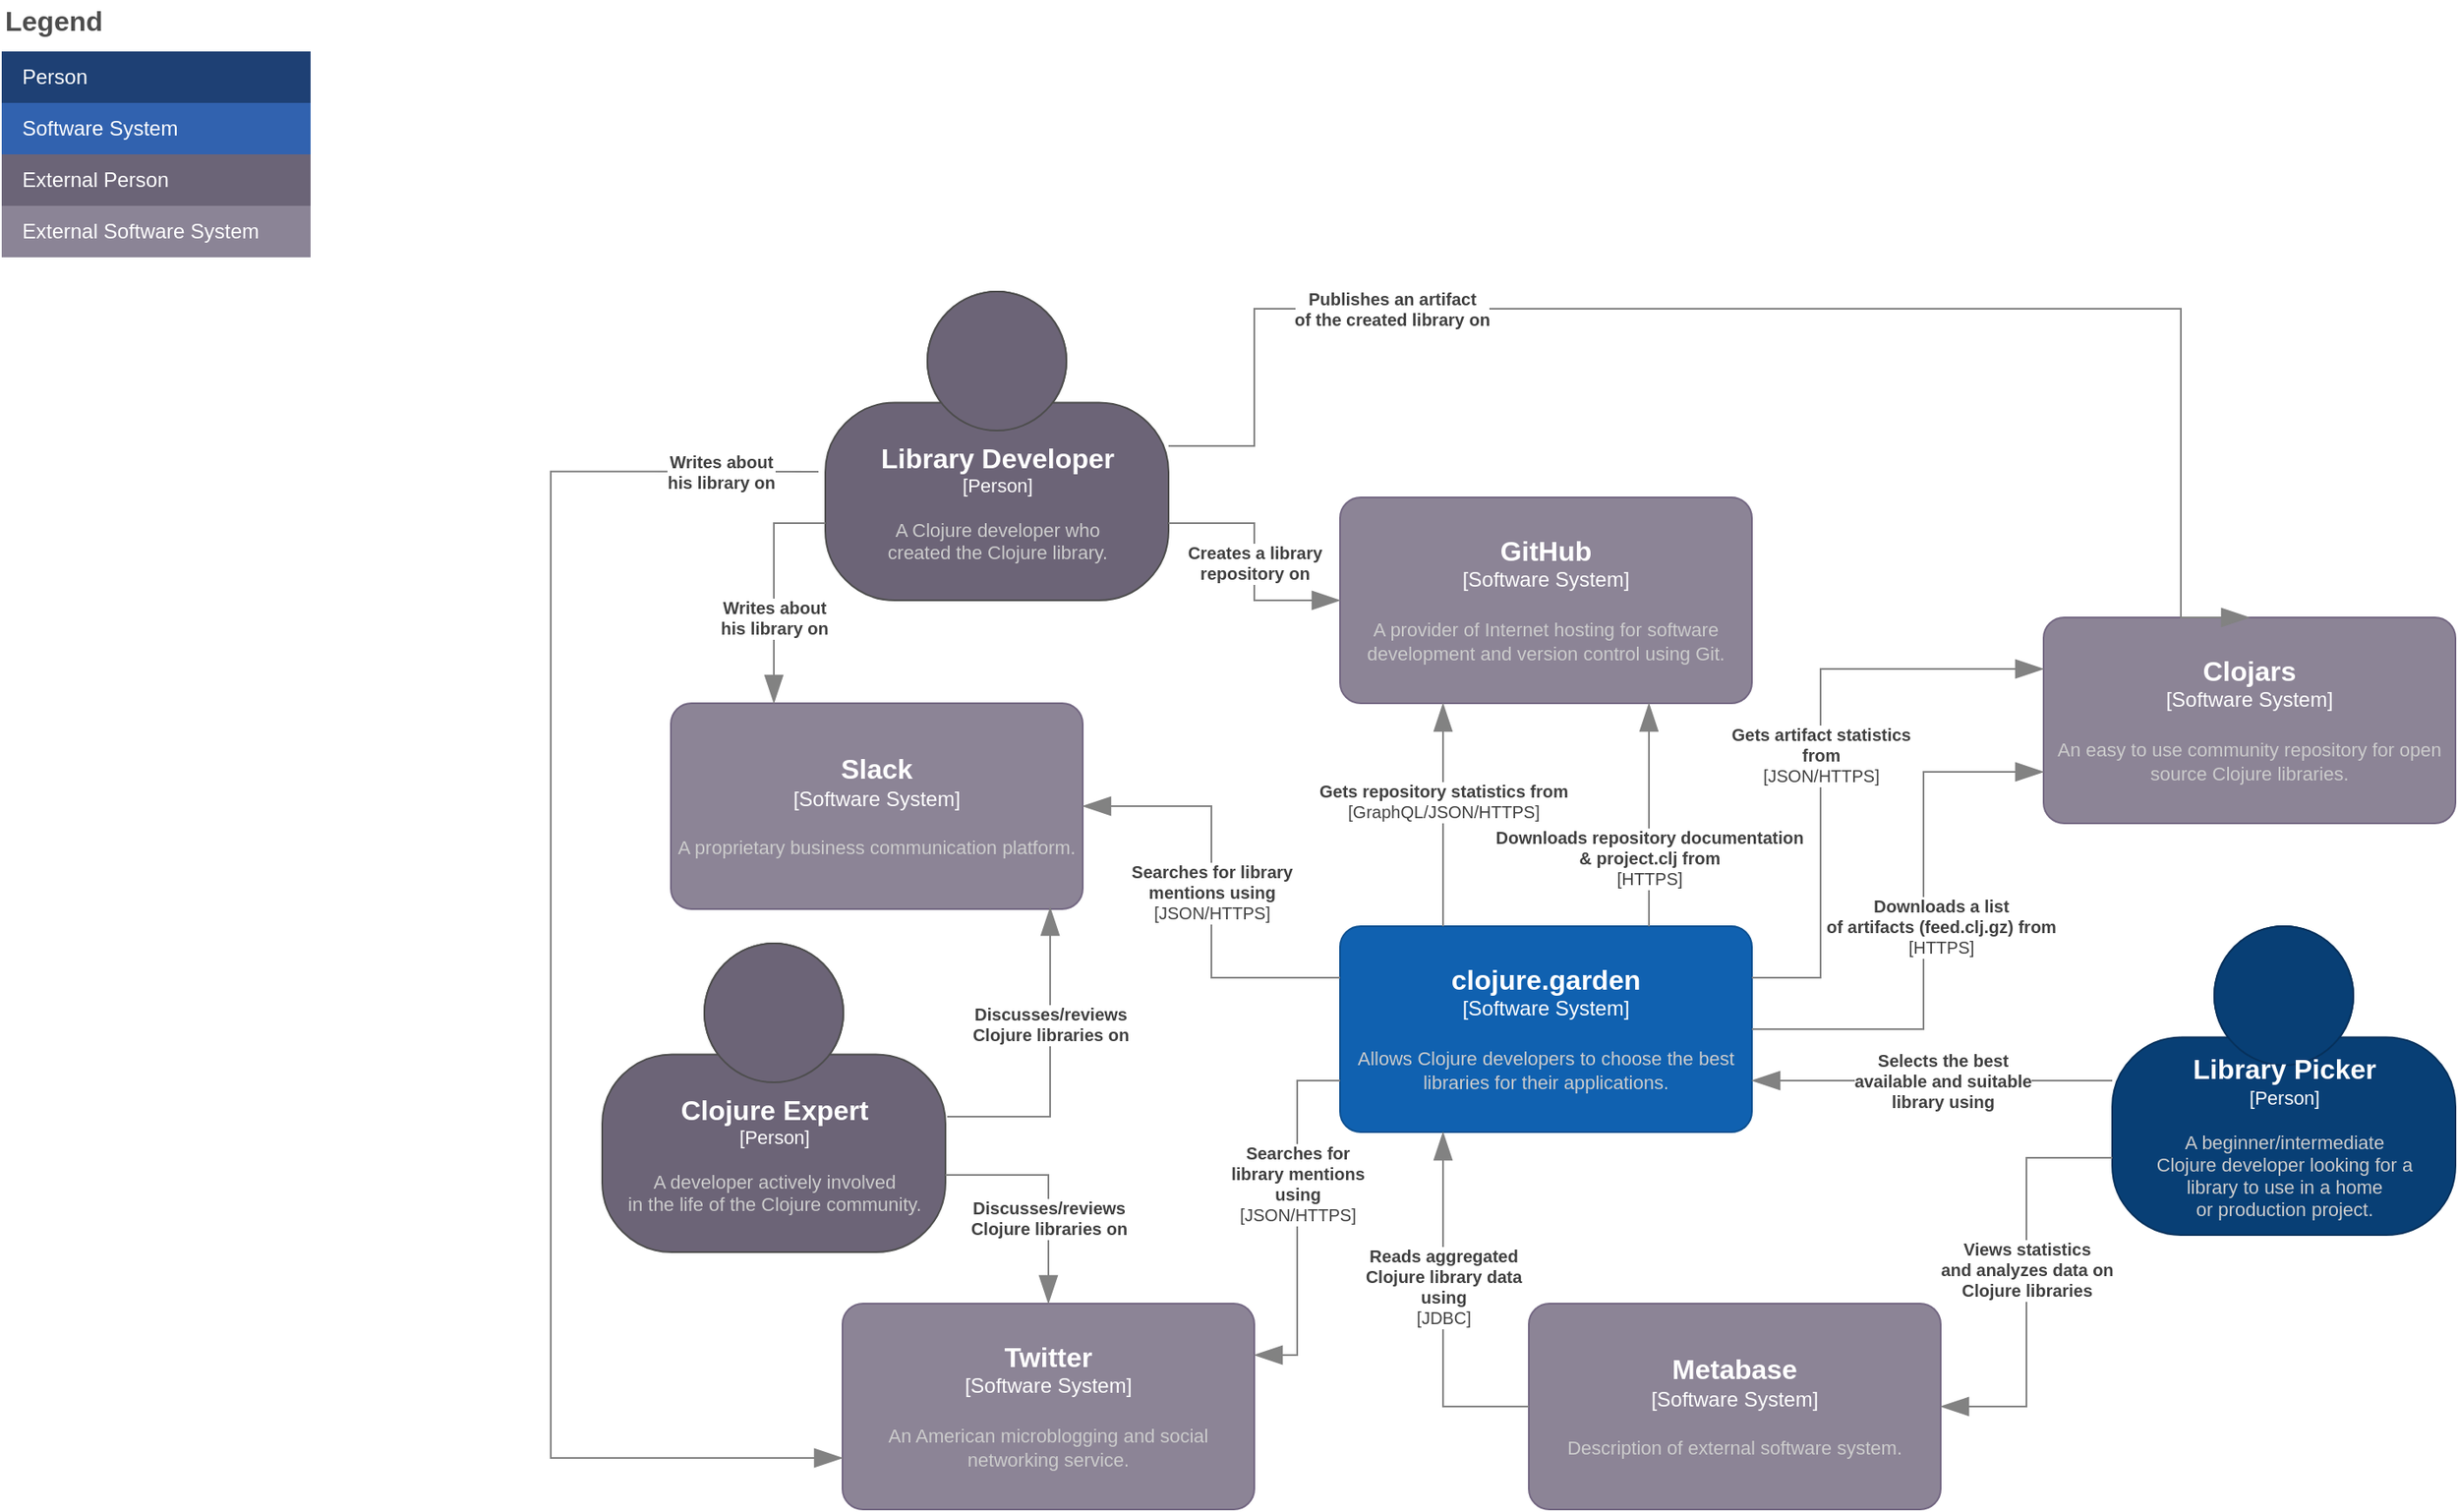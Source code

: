 <mxfile version="16.0.0" type="device"><diagram id="neno5UgIPqa5vkACHpCA" name="Page-1"><mxGraphModel dx="1886" dy="888" grid="1" gridSize="10" guides="1" tooltips="1" connect="1" arrows="1" fold="1" page="1" pageScale="1" pageWidth="850" pageHeight="1100" math="0" shadow="0"><root><mxCell id="0"/><mxCell id="1" parent="0"/><object placeholders="1" c4Name="clojure.garden" c4Type="Software System" c4Description="Allows Clojure developers to choose the best libraries for their applications." label="&lt;font style=&quot;font-size: 16px&quot;&gt;&lt;b&gt;%c4Name%&lt;/b&gt;&lt;/font&gt;&lt;div&gt;[%c4Type%]&lt;/div&gt;&lt;br&gt;&lt;div&gt;&lt;font style=&quot;font-size: 11px&quot;&gt;&lt;font color=&quot;#cccccc&quot;&gt;%c4Description%&lt;/font&gt;&lt;/div&gt;" id="3BbIQOrN9TKPqzePxPrw-5"><mxCell style="rounded=1;whiteSpace=wrap;html=1;labelBackgroundColor=none;fillColor=#1061B0;fontColor=#ffffff;align=center;arcSize=10;strokeColor=#0D5091;metaEdit=1;resizable=0;points=[[0.25,0,0],[0.5,0,0],[0.75,0,0],[1,0.25,0],[1,0.5,0],[1,0.75,0],[0.75,1,0],[0.5,1,0],[0.25,1,0],[0,0.75,0],[0,0.5,0],[0,0.25,0]];" parent="1" vertex="1"><mxGeometry x="780" y="540" width="240" height="120" as="geometry"/></mxCell></object><object placeholders="1" c4Name="Clojars" c4Type="Software System" c4Description="An easy to use community repository for open source Clojure libraries." label="&lt;font style=&quot;font-size: 16px&quot;&gt;&lt;b&gt;%c4Name%&lt;/b&gt;&lt;/font&gt;&lt;div&gt;[%c4Type%]&lt;/div&gt;&lt;br&gt;&lt;div&gt;&lt;font style=&quot;font-size: 11px&quot;&gt;&lt;font color=&quot;#cccccc&quot;&gt;%c4Description%&lt;/font&gt;&lt;/div&gt;" id="3BbIQOrN9TKPqzePxPrw-6"><mxCell style="rounded=1;whiteSpace=wrap;html=1;labelBackgroundColor=none;fillColor=#8C8496;fontColor=#ffffff;align=center;arcSize=10;strokeColor=#736782;metaEdit=1;resizable=0;points=[[0.25,0,0],[0.5,0,0],[0.75,0,0],[1,0.25,0],[1,0.5,0],[1,0.75,0],[0.75,1,0],[0.5,1,0],[0.25,1,0],[0,0.75,0],[0,0.5,0],[0,0.25,0]];" parent="1" vertex="1"><mxGeometry x="1190" y="360" width="240" height="120" as="geometry"/></mxCell></object><object placeholders="1" c4Name="GitHub" c4Type="Software System" c4Description="A provider of Internet hosting for software development and version control using Git." label="&lt;font style=&quot;font-size: 16px&quot;&gt;&lt;b&gt;%c4Name%&lt;/b&gt;&lt;/font&gt;&lt;div&gt;[%c4Type%]&lt;/div&gt;&lt;br&gt;&lt;div&gt;&lt;font style=&quot;font-size: 11px&quot;&gt;&lt;font color=&quot;#cccccc&quot;&gt;%c4Description%&lt;/font&gt;&lt;/div&gt;" id="3BbIQOrN9TKPqzePxPrw-7"><mxCell style="rounded=1;whiteSpace=wrap;html=1;labelBackgroundColor=none;fillColor=#8C8496;fontColor=#ffffff;align=center;arcSize=10;strokeColor=#736782;metaEdit=1;resizable=0;points=[[0.25,0,0],[0.5,0,0],[0.75,0,0],[1,0.25,0],[1,0.5,0],[1,0.75,0],[0.75,1,0],[0.5,1,0],[0.25,1,0],[0,0.75,0],[0,0.5,0],[0,0.25,0]];" parent="1" vertex="1"><mxGeometry x="780" y="290" width="240" height="120" as="geometry"/></mxCell></object><object placeholders="1" c4Name="Twitter" c4Type="Software System" c4Description="An American microblogging and social networking service." label="&lt;font style=&quot;font-size: 16px&quot;&gt;&lt;b&gt;%c4Name%&lt;/b&gt;&lt;/font&gt;&lt;div&gt;[%c4Type%]&lt;/div&gt;&lt;br&gt;&lt;div&gt;&lt;font style=&quot;font-size: 11px&quot;&gt;&lt;font color=&quot;#cccccc&quot;&gt;%c4Description%&lt;/font&gt;&lt;/div&gt;" id="3BbIQOrN9TKPqzePxPrw-8"><mxCell style="rounded=1;whiteSpace=wrap;html=1;labelBackgroundColor=none;fillColor=#8C8496;fontColor=#ffffff;align=center;arcSize=10;strokeColor=#736782;metaEdit=1;resizable=0;points=[[0.25,0,0],[0.5,0,0],[0.75,0,0],[1,0.25,0],[1,0.5,0],[1,0.75,0],[0.75,1,0],[0.5,1,0],[0.25,1,0],[0,0.75,0],[0,0.5,0],[0,0.25,0]];" parent="1" vertex="1"><mxGeometry x="490" y="760" width="240" height="120" as="geometry"/></mxCell></object><object placeholders="1" c4Name="Slack" c4Type="Software System" c4Description="A proprietary business communication platform." label="&lt;font style=&quot;font-size: 16px&quot;&gt;&lt;b&gt;%c4Name%&lt;/b&gt;&lt;/font&gt;&lt;div&gt;[%c4Type%]&lt;/div&gt;&lt;br&gt;&lt;div&gt;&lt;font style=&quot;font-size: 11px&quot;&gt;&lt;font color=&quot;#cccccc&quot;&gt;%c4Description%&lt;/font&gt;&lt;/div&gt;" id="3BbIQOrN9TKPqzePxPrw-9"><mxCell style="rounded=1;whiteSpace=wrap;html=1;labelBackgroundColor=none;fillColor=#8C8496;fontColor=#ffffff;align=center;arcSize=10;strokeColor=#736782;metaEdit=1;resizable=0;points=[[0.25,0,0],[0.5,0,0],[0.75,0,0],[1,0.25,0],[1,0.5,0],[1,0.75,0],[0.75,1,0],[0.5,1,0],[0.25,1,0],[0,0.75,0],[0,0.5,0],[0,0.25,0]];" parent="1" vertex="1"><mxGeometry x="390" y="410" width="240" height="120" as="geometry"/></mxCell></object><object placeholders="1" c4Name="Library Picker" c4Type="Person" c4Description="A beginner/intermediate &#10;Clojure developer looking for a&#10;library to use in a home &#10;or production project." label="&lt;font style=&quot;font-size: 16px&quot;&gt;&lt;b&gt;%c4Name%&lt;/b&gt;&lt;/font&gt;&lt;div&gt;[%c4Type%]&lt;/div&gt;&lt;br&gt;&lt;div&gt;&lt;font style=&quot;font-size: 11px&quot;&gt;&lt;font color=&quot;#cccccc&quot;&gt;%c4Description%&lt;/font&gt;&lt;/div&gt;" id="3BbIQOrN9TKPqzePxPrw-10"><mxCell style="html=1;fontSize=11;dashed=0;whitespace=wrap;fillColor=#083F75;strokeColor=#06315C;fontColor=#ffffff;shape=mxgraph.c4.person2;align=center;metaEdit=1;points=[[0.5,0,0],[1,0.5,0],[1,0.75,0],[0.75,1,0],[0.5,1,0],[0.25,1,0],[0,0.75,0],[0,0.5,0]];resizable=0;" parent="1" vertex="1"><mxGeometry x="1230" y="540" width="200" height="180" as="geometry"/></mxCell></object><object placeholders="1" c4Type="Relationship" c4Technology="GraphQL/JSON/HTTPS" c4Description="Gets repository statistics from" label="&lt;div style=&quot;text-align: left&quot;&gt;&lt;div style=&quot;text-align: center&quot;&gt;&lt;b&gt;%c4Description%&lt;/b&gt;&lt;/div&gt;&lt;div style=&quot;text-align: center&quot;&gt;[%c4Technology%]&lt;/div&gt;&lt;/div&gt;" id="3BbIQOrN9TKPqzePxPrw-19"><mxCell style="endArrow=blockThin;html=1;fontSize=10;fontColor=#404040;strokeWidth=1;endFill=1;strokeColor=#828282;elbow=vertical;metaEdit=1;endSize=14;startSize=14;jumpStyle=arc;jumpSize=16;rounded=0;edgeStyle=orthogonalEdgeStyle;exitX=0.25;exitY=0;exitDx=0;exitDy=0;exitPerimeter=0;entryX=0.25;entryY=1;entryDx=0;entryDy=0;entryPerimeter=0;" parent="1" source="3BbIQOrN9TKPqzePxPrw-5" target="3BbIQOrN9TKPqzePxPrw-7" edge="1"><mxGeometry x="0.125" width="240" relative="1" as="geometry"><mxPoint x="800" y="630" as="sourcePoint"/><mxPoint x="1040" y="630" as="targetPoint"/><mxPoint as="offset"/></mxGeometry></mxCell></object><object placeholders="1" c4Type="Relationship" c4Technology="JSON/HTTPS" c4Description="Gets artifact statistics&#10;from" label="&lt;div style=&quot;text-align: left&quot;&gt;&lt;div style=&quot;text-align: center&quot;&gt;&lt;b&gt;%c4Description%&lt;/b&gt;&lt;/div&gt;&lt;div style=&quot;text-align: center&quot;&gt;[%c4Technology%]&lt;/div&gt;&lt;/div&gt;" id="3BbIQOrN9TKPqzePxPrw-20"><mxCell style="endArrow=blockThin;html=1;fontSize=10;fontColor=#404040;strokeWidth=1;endFill=1;strokeColor=#828282;elbow=vertical;metaEdit=1;endSize=14;startSize=14;jumpStyle=arc;jumpSize=16;rounded=0;edgeStyle=orthogonalEdgeStyle;entryX=0;entryY=0.25;entryDx=0;entryDy=0;entryPerimeter=0;exitX=1;exitY=0.25;exitDx=0;exitDy=0;exitPerimeter=0;" parent="1" source="3BbIQOrN9TKPqzePxPrw-5" target="3BbIQOrN9TKPqzePxPrw-6" edge="1"><mxGeometry x="-0.029" width="240" relative="1" as="geometry"><mxPoint x="610" y="630" as="sourcePoint"/><mxPoint x="850" y="630" as="targetPoint"/><Array as="points"><mxPoint x="1060" y="570"/><mxPoint x="1060" y="390"/></Array><mxPoint as="offset"/></mxGeometry></mxCell></object><object placeholders="1" c4Type="Relationship" c4Technology="JSON/HTTPS" c4Description="Searches for &#10;library mentions &#10;using" label="&lt;div style=&quot;text-align: left&quot;&gt;&lt;div style=&quot;text-align: center&quot;&gt;&lt;b&gt;%c4Description%&lt;/b&gt;&lt;/div&gt;&lt;div style=&quot;text-align: center&quot;&gt;[%c4Technology%]&lt;/div&gt;&lt;/div&gt;" id="3BbIQOrN9TKPqzePxPrw-21"><mxCell style="endArrow=blockThin;html=1;fontSize=10;fontColor=#404040;strokeWidth=1;endFill=1;strokeColor=#828282;elbow=vertical;metaEdit=1;endSize=14;startSize=14;jumpStyle=arc;jumpSize=16;rounded=0;edgeStyle=orthogonalEdgeStyle;exitX=0;exitY=0.75;exitDx=0;exitDy=0;exitPerimeter=0;entryX=1;entryY=0.25;entryDx=0;entryDy=0;entryPerimeter=0;" parent="1" source="3BbIQOrN9TKPqzePxPrw-5" target="3BbIQOrN9TKPqzePxPrw-8" edge="1"><mxGeometry x="-0.191" width="240" relative="1" as="geometry"><mxPoint x="610" y="630" as="sourcePoint"/><mxPoint x="850" y="630" as="targetPoint"/><mxPoint as="offset"/></mxGeometry></mxCell></object><object placeholders="1" c4Type="Relationship" c4Technology="JSON/HTTPS" c4Description="Searches for library &#10;mentions using" label="&lt;div style=&quot;text-align: left&quot;&gt;&lt;div style=&quot;text-align: center&quot;&gt;&lt;b&gt;%c4Description%&lt;/b&gt;&lt;/div&gt;&lt;div style=&quot;text-align: center&quot;&gt;[%c4Technology%]&lt;/div&gt;&lt;/div&gt;" id="3BbIQOrN9TKPqzePxPrw-22"><mxCell style="endArrow=blockThin;html=1;fontSize=10;fontColor=#404040;strokeWidth=1;endFill=1;strokeColor=#828282;elbow=vertical;metaEdit=1;endSize=14;startSize=14;jumpStyle=arc;jumpSize=16;rounded=0;edgeStyle=orthogonalEdgeStyle;entryX=1;entryY=0.5;entryDx=0;entryDy=0;entryPerimeter=0;exitX=0;exitY=0.25;exitDx=0;exitDy=0;exitPerimeter=0;" parent="1" source="3BbIQOrN9TKPqzePxPrw-5" target="3BbIQOrN9TKPqzePxPrw-9" edge="1"><mxGeometry width="240" relative="1" as="geometry"><mxPoint x="800" y="630" as="sourcePoint"/><mxPoint x="1040" y="630" as="targetPoint"/><Array as="points"><mxPoint x="705" y="570"/><mxPoint x="705" y="470"/><mxPoint x="630" y="470"/></Array></mxGeometry></mxCell></object><object placeholders="1" c4Type="Relationship" c4Description="Selects the best &#10;available and suitable &#10;library using" label="&lt;div style=&quot;text-align: left&quot;&gt;&lt;div style=&quot;text-align: center&quot;&gt;&lt;b&gt;%c4Description%&lt;/b&gt;&lt;/div&gt;" id="3BbIQOrN9TKPqzePxPrw-25"><mxCell style="endArrow=blockThin;html=1;fontSize=10;fontColor=#404040;strokeWidth=1;endFill=1;strokeColor=#828282;elbow=vertical;metaEdit=1;endSize=14;startSize=14;jumpStyle=arc;jumpSize=16;rounded=0;edgeStyle=orthogonalEdgeStyle;exitX=0;exitY=0.5;exitDx=0;exitDy=0;exitPerimeter=0;entryX=1;entryY=0.75;entryDx=0;entryDy=0;entryPerimeter=0;" parent="1" source="3BbIQOrN9TKPqzePxPrw-10" target="3BbIQOrN9TKPqzePxPrw-5" edge="1"><mxGeometry x="-0.053" width="240" relative="1" as="geometry"><mxPoint x="1190" y="680" as="sourcePoint"/><mxPoint x="1040" y="630" as="targetPoint"/><mxPoint as="offset"/><Array as="points"><mxPoint x="1190" y="630"/></Array></mxGeometry></mxCell></object><object placeholders="1" c4Type="Relationship" c4Technology="HTTPS" c4Description="Downloads a list &#10;of artifacts (feed.clj.gz) from" label="&lt;div style=&quot;text-align: left&quot;&gt;&lt;div style=&quot;text-align: center&quot;&gt;&lt;b&gt;%c4Description%&lt;/b&gt;&lt;/div&gt;&lt;div style=&quot;text-align: center&quot;&gt;[%c4Technology%]&lt;/div&gt;&lt;/div&gt;" id="3BbIQOrN9TKPqzePxPrw-26"><mxCell style="endArrow=blockThin;html=1;fontSize=10;fontColor=#404040;strokeWidth=1;endFill=1;strokeColor=#828282;elbow=vertical;metaEdit=1;endSize=14;startSize=14;jumpStyle=arc;jumpSize=16;rounded=0;edgeStyle=orthogonalEdgeStyle;entryX=0;entryY=0.75;entryDx=0;entryDy=0;entryPerimeter=0;exitX=1;exitY=0.5;exitDx=0;exitDy=0;exitPerimeter=0;" parent="1" source="3BbIQOrN9TKPqzePxPrw-5" target="3BbIQOrN9TKPqzePxPrw-6" edge="1"><mxGeometry y="-10" width="240" relative="1" as="geometry"><mxPoint x="770" y="580" as="sourcePoint"/><mxPoint x="480" y="410" as="targetPoint"/><Array as="points"><mxPoint x="1120" y="600"/><mxPoint x="1120" y="450"/></Array><mxPoint as="offset"/></mxGeometry></mxCell></object><object placeholders="1" c4Type="Relationship" c4Technology="HTTPS" c4Description="Downloads repository documentation &#10;&amp; project.clj from" label="&lt;div style=&quot;text-align: left&quot;&gt;&lt;div style=&quot;text-align: center&quot;&gt;&lt;b&gt;%c4Description%&lt;/b&gt;&lt;/div&gt;&lt;div style=&quot;text-align: center&quot;&gt;[%c4Technology%]&lt;/div&gt;&lt;/div&gt;" id="3BbIQOrN9TKPqzePxPrw-28"><mxCell style="endArrow=blockThin;html=1;fontSize=10;fontColor=#404040;strokeWidth=1;endFill=1;strokeColor=#828282;elbow=vertical;metaEdit=1;endSize=14;startSize=14;jumpStyle=arc;jumpSize=16;rounded=0;edgeStyle=orthogonalEdgeStyle;entryX=0.75;entryY=1;entryDx=0;entryDy=0;entryPerimeter=0;exitX=0.75;exitY=0;exitDx=0;exitDy=0;exitPerimeter=0;" parent="1" source="3BbIQOrN9TKPqzePxPrw-5" target="3BbIQOrN9TKPqzePxPrw-7" edge="1"><mxGeometry x="-0.375" width="240" relative="1" as="geometry"><mxPoint x="770" y="560" as="sourcePoint"/><mxPoint x="1010" y="560" as="targetPoint"/><mxPoint as="offset"/></mxGeometry></mxCell></object><object placeholders="1" c4Name="Library Developer" c4Type="Person" c4Description="A Clojure developer who &#10;created the Clojure library." label="&lt;font style=&quot;font-size: 16px&quot;&gt;&lt;b&gt;%c4Name%&lt;/b&gt;&lt;/font&gt;&lt;div&gt;[%c4Type%]&lt;/div&gt;&lt;br&gt;&lt;div&gt;&lt;font style=&quot;font-size: 11px&quot;&gt;&lt;font color=&quot;#cccccc&quot;&gt;%c4Description%&lt;/font&gt;&lt;/div&gt;" id="3BbIQOrN9TKPqzePxPrw-29"><mxCell style="html=1;fontSize=11;dashed=0;whitespace=wrap;fillColor=#6C6477;strokeColor=#4D4D4D;fontColor=#ffffff;shape=mxgraph.c4.person2;align=center;metaEdit=1;points=[[0.5,0,0],[1,0.5,0],[1,0.75,0],[0.75,1,0],[0.5,1,0],[0.25,1,0],[0,0.75,0],[0,0.5,0]];resizable=0;" parent="1" vertex="1"><mxGeometry x="480" y="170" width="200" height="180" as="geometry"/></mxCell></object><object placeholders="1" c4Type="Relationship" c4Description="Publishes an artifact&#10;of the created library on" label="&lt;div style=&quot;text-align: left&quot;&gt;&lt;div style=&quot;text-align: center&quot;&gt;&lt;b&gt;%c4Description%&lt;/b&gt;&lt;/div&gt;" id="3BbIQOrN9TKPqzePxPrw-30"><mxCell style="endArrow=blockThin;html=1;fontSize=10;fontColor=#404040;strokeWidth=1;endFill=1;strokeColor=#828282;elbow=vertical;metaEdit=1;endSize=14;startSize=14;jumpStyle=arc;jumpSize=16;rounded=0;edgeStyle=orthogonalEdgeStyle;exitX=1;exitY=0.5;exitDx=0;exitDy=0;exitPerimeter=0;entryX=0.5;entryY=0;entryDx=0;entryDy=0;entryPerimeter=0;" parent="1" source="3BbIQOrN9TKPqzePxPrw-29" target="3BbIQOrN9TKPqzePxPrw-6" edge="1"><mxGeometry x="-0.529" width="240" relative="1" as="geometry"><mxPoint x="510" y="310" as="sourcePoint"/><mxPoint x="750" y="60" as="targetPoint"/><Array as="points"><mxPoint x="730" y="260"/><mxPoint x="730" y="180"/><mxPoint x="1270" y="180"/></Array><mxPoint as="offset"/></mxGeometry></mxCell></object><object placeholders="1" c4Type="Relationship" c4Description="Creates a library&#10;repository on" label="&lt;div style=&quot;text-align: left&quot;&gt;&lt;div style=&quot;text-align: center&quot;&gt;&lt;b&gt;%c4Description%&lt;/b&gt;&lt;/div&gt;" id="3BbIQOrN9TKPqzePxPrw-31"><mxCell style="endArrow=blockThin;html=1;fontSize=10;fontColor=#404040;strokeWidth=1;endFill=1;strokeColor=#828282;elbow=vertical;metaEdit=1;endSize=14;startSize=14;jumpStyle=arc;jumpSize=16;rounded=0;edgeStyle=orthogonalEdgeStyle;exitX=1;exitY=0.75;exitDx=0;exitDy=0;exitPerimeter=0;entryX=0;entryY=0.5;entryDx=0;entryDy=0;entryPerimeter=0;" parent="1" source="3BbIQOrN9TKPqzePxPrw-29" target="3BbIQOrN9TKPqzePxPrw-7" edge="1"><mxGeometry width="240" relative="1" as="geometry"><mxPoint x="700" y="190" as="sourcePoint"/><mxPoint x="940" y="190" as="targetPoint"/></mxGeometry></mxCell></object><object placeholders="1" c4Name="Clojure Expert" c4Type="Person" c4Description="A developer actively involved &#10;in the life of the Clojure community." label="&lt;font style=&quot;font-size: 16px&quot;&gt;&lt;b&gt;%c4Name%&lt;/b&gt;&lt;/font&gt;&lt;div&gt;[%c4Type%]&lt;/div&gt;&lt;br&gt;&lt;div&gt;&lt;font style=&quot;font-size: 11px&quot;&gt;&lt;font color=&quot;#cccccc&quot;&gt;%c4Description%&lt;/font&gt;&lt;/div&gt;" id="3BbIQOrN9TKPqzePxPrw-32"><mxCell style="html=1;fontSize=11;dashed=0;whitespace=wrap;fillColor=#6C6477;strokeColor=#4D4D4D;fontColor=#ffffff;shape=mxgraph.c4.person2;align=center;metaEdit=1;points=[[0.5,0,0],[1,0.5,0],[1,0.75,0],[0.75,1,0],[0.5,1,0],[0.25,1,0],[0,0.75,0],[0,0.5,0]];resizable=0;" parent="1" vertex="1"><mxGeometry x="350" y="550" width="200" height="180" as="geometry"/></mxCell></object><object placeholders="1" c4Type="Relationship" c4Description="Writes about &#10;his library on" label="&lt;div style=&quot;text-align: left&quot;&gt;&lt;div style=&quot;text-align: center&quot;&gt;&lt;b&gt;%c4Description%&lt;/b&gt;&lt;/div&gt;" id="3BbIQOrN9TKPqzePxPrw-34"><mxCell style="endArrow=blockThin;html=1;fontSize=10;fontColor=#404040;strokeWidth=1;endFill=1;strokeColor=#828282;elbow=vertical;metaEdit=1;endSize=14;startSize=14;jumpStyle=arc;jumpSize=16;rounded=0;edgeStyle=orthogonalEdgeStyle;exitX=0;exitY=0.75;exitDx=0;exitDy=0;exitPerimeter=0;entryX=0.25;entryY=0;entryDx=0;entryDy=0;entryPerimeter=0;" parent="1" source="3BbIQOrN9TKPqzePxPrw-29" target="3BbIQOrN9TKPqzePxPrw-9" edge="1"><mxGeometry x="0.259" width="240" relative="1" as="geometry"><mxPoint x="760" y="470" as="sourcePoint"/><mxPoint x="1000" y="470" as="targetPoint"/><mxPoint as="offset"/></mxGeometry></mxCell></object><object placeholders="1" c4Type="Relationship" c4Description="Writes about &#10;his library on" label="&lt;div style=&quot;text-align: left&quot;&gt;&lt;div style=&quot;text-align: center&quot;&gt;&lt;b&gt;%c4Description%&lt;/b&gt;&lt;/div&gt;" id="3BbIQOrN9TKPqzePxPrw-35"><mxCell style="endArrow=blockThin;html=1;fontSize=10;fontColor=#404040;strokeWidth=1;endFill=1;strokeColor=#828282;elbow=vertical;metaEdit=1;endSize=14;startSize=14;jumpStyle=arc;jumpSize=16;rounded=0;edgeStyle=orthogonalEdgeStyle;exitX=-0.02;exitY=0.583;exitDx=0;exitDy=0;exitPerimeter=0;entryX=0;entryY=0.75;entryDx=0;entryDy=0;entryPerimeter=0;" parent="1" source="3BbIQOrN9TKPqzePxPrw-29" target="3BbIQOrN9TKPqzePxPrw-8" edge="1"><mxGeometry x="-0.873" width="240" relative="1" as="geometry"><mxPoint x="430" y="315" as="sourcePoint"/><mxPoint x="400" y="420" as="targetPoint"/><mxPoint as="offset"/><Array as="points"><mxPoint x="320" y="275"/><mxPoint x="320" y="850"/></Array></mxGeometry></mxCell></object><object placeholders="1" c4Type="Relationship" c4Description="Discusses/reviews &#10;Clojure libraries on" label="&lt;div style=&quot;text-align: left&quot;&gt;&lt;div style=&quot;text-align: center&quot;&gt;&lt;b&gt;%c4Description%&lt;/b&gt;&lt;/div&gt;" id="3BbIQOrN9TKPqzePxPrw-39"><mxCell style="endArrow=blockThin;html=1;fontSize=10;fontColor=#404040;strokeWidth=1;endFill=1;strokeColor=#828282;elbow=vertical;metaEdit=1;endSize=14;startSize=14;jumpStyle=arc;jumpSize=16;rounded=0;edgeStyle=orthogonalEdgeStyle;exitX=1;exitY=0.75;exitDx=0;exitDy=0;exitPerimeter=0;" parent="1" source="3BbIQOrN9TKPqzePxPrw-32" target="3BbIQOrN9TKPqzePxPrw-8" edge="1"><mxGeometry x="0.259" width="240" relative="1" as="geometry"><mxPoint x="510" y="620" as="sourcePoint"/><mxPoint x="750" y="620" as="targetPoint"/><mxPoint as="offset"/></mxGeometry></mxCell></object><object placeholders="1" c4Type="Relationship" c4Description="Discusses/reviews &#10;Clojure libraries on" label="&lt;div style=&quot;text-align: left&quot;&gt;&lt;div style=&quot;text-align: center&quot;&gt;&lt;b&gt;%c4Description%&lt;/b&gt;&lt;/div&gt;" id="3BbIQOrN9TKPqzePxPrw-40"><mxCell style="endArrow=blockThin;html=1;fontSize=10;fontColor=#404040;strokeWidth=1;endFill=1;strokeColor=#828282;elbow=vertical;metaEdit=1;endSize=14;startSize=14;jumpStyle=arc;jumpSize=16;rounded=0;edgeStyle=orthogonalEdgeStyle;exitX=1.005;exitY=0.561;exitDx=0;exitDy=0;exitPerimeter=0;entryX=0.921;entryY=0.992;entryDx=0;entryDy=0;entryPerimeter=0;" parent="1" source="3BbIQOrN9TKPqzePxPrw-32" target="3BbIQOrN9TKPqzePxPrw-9" edge="1"><mxGeometry x="0.259" width="240" relative="1" as="geometry"><mxPoint x="560" y="695" as="sourcePoint"/><mxPoint x="620" y="770" as="targetPoint"/><mxPoint as="offset"/></mxGeometry></mxCell></object><mxCell id="3BbIQOrN9TKPqzePxPrw-43" value="Legend" style="align=left;fontSize=16;fontStyle=1;strokeColor=none;fillColor=none;fontColor=#4D4D4D;spacingTop=-8;resizable=0;" parent="1" vertex="1"><mxGeometry width="180" height="30" as="geometry"/></mxCell><mxCell id="3BbIQOrN9TKPqzePxPrw-44" value="" style="shape=table;html=1;whiteSpace=wrap;startSize=0;container=1;collapsible=0;childLayout=tableLayout;fillColor=none;align=left;spacingLeft=10;strokeColor=none;rounded=1;arcSize=11;fontColor=#FFFFFF;resizable=0;points=[[0.25,0,0],[0.5,0,0],[0.75,0,0],[1,0.25,0],[1,0.5,0],[1,0.75,0],[0.75,1,0],[0.5,1,0],[0.25,1,0],[0,0.75,0],[0,0.5,0],[0,0.25,0]];" parent="1" vertex="1"><mxGeometry y="30" width="180" height="120" as="geometry"/></mxCell><mxCell id="3BbIQOrN9TKPqzePxPrw-45" value="Person" style="shape=partialRectangle;html=1;whiteSpace=wrap;connectable=0;fillColor=#1E4074;top=0;left=0;bottom=0;right=0;overflow=hidden;pointerEvents=1;align=left;spacingLeft=10;strokeColor=none;fontColor=#FFFFFF;" parent="3BbIQOrN9TKPqzePxPrw-44" vertex="1"><mxGeometry width="180" height="30" as="geometry"/></mxCell><mxCell id="3BbIQOrN9TKPqzePxPrw-46" value="Software System" style="shape=partialRectangle;html=1;whiteSpace=wrap;connectable=0;fillColor=#3162AF;top=0;left=0;bottom=0;right=0;overflow=hidden;pointerEvents=1;align=left;spacingLeft=10;fontColor=#FFFFFF;" parent="3BbIQOrN9TKPqzePxPrw-44" vertex="1"><mxGeometry y="30" width="180" height="30" as="geometry"/></mxCell><mxCell id="3BbIQOrN9TKPqzePxPrw-49" value="External Person" style="shape=partialRectangle;html=1;whiteSpace=wrap;connectable=0;fillColor=#6B6477;top=0;left=0;bottom=0;right=0;overflow=hidden;pointerEvents=1;align=left;spacingLeft=10;fontColor=#FFFFFF;" parent="3BbIQOrN9TKPqzePxPrw-44" vertex="1"><mxGeometry y="60" width="180" height="30" as="geometry"/></mxCell><mxCell id="3BbIQOrN9TKPqzePxPrw-50" value="External Software System" style="shape=partialRectangle;html=1;whiteSpace=wrap;connectable=0;fillColor=#8B8496;top=0;left=0;bottom=0;right=0;overflow=hidden;pointerEvents=1;align=left;spacingLeft=10;fontColor=#FFFFFF;" parent="3BbIQOrN9TKPqzePxPrw-44" vertex="1"><mxGeometry y="90" width="180" height="30" as="geometry"/></mxCell><object placeholders="1" c4Name="Metabase" c4Type="Software System" c4Description="Description of external software system." label="&lt;font style=&quot;font-size: 16px&quot;&gt;&lt;b&gt;%c4Name%&lt;/b&gt;&lt;/font&gt;&lt;div&gt;[%c4Type%]&lt;/div&gt;&lt;br&gt;&lt;div&gt;&lt;font style=&quot;font-size: 11px&quot;&gt;&lt;font color=&quot;#cccccc&quot;&gt;%c4Description%&lt;/font&gt;&lt;/div&gt;" id="n_FWP7xXZypBy8YLP7FG-1"><mxCell style="rounded=1;whiteSpace=wrap;html=1;labelBackgroundColor=none;fillColor=#8C8496;fontColor=#ffffff;align=center;arcSize=10;strokeColor=#736782;metaEdit=1;resizable=0;points=[[0.25,0,0],[0.5,0,0],[0.75,0,0],[1,0.25,0],[1,0.5,0],[1,0.75,0],[0.75,1,0],[0.5,1,0],[0.25,1,0],[0,0.75,0],[0,0.5,0],[0,0.25,0]];" parent="1" vertex="1"><mxGeometry x="890" y="760" width="240" height="120" as="geometry"/></mxCell></object><object placeholders="1" c4Type="Relationship" c4Technology="JDBC" c4Description="Reads aggregated &#10;Clojure library data&#10;using" label="&lt;div style=&quot;text-align: left&quot;&gt;&lt;div style=&quot;text-align: center&quot;&gt;&lt;b&gt;%c4Description%&lt;/b&gt;&lt;/div&gt;&lt;div style=&quot;text-align: center&quot;&gt;[%c4Technology%]&lt;/div&gt;&lt;/div&gt;" id="n_FWP7xXZypBy8YLP7FG-2"><mxCell style="endArrow=blockThin;html=1;fontSize=10;fontColor=#404040;strokeWidth=1;endFill=1;strokeColor=#828282;elbow=vertical;metaEdit=1;endSize=14;startSize=14;jumpStyle=arc;jumpSize=16;rounded=0;edgeStyle=orthogonalEdgeStyle;exitX=0;exitY=0.5;exitDx=0;exitDy=0;exitPerimeter=0;entryX=0.25;entryY=1;entryDx=0;entryDy=0;entryPerimeter=0;" parent="1" source="n_FWP7xXZypBy8YLP7FG-1" target="3BbIQOrN9TKPqzePxPrw-5" edge="1"><mxGeometry x="0.143" width="240" relative="1" as="geometry"><mxPoint x="730" y="590" as="sourcePoint"/><mxPoint x="850" y="650" as="targetPoint"/><mxPoint as="offset"/></mxGeometry></mxCell></object><object placeholders="1" c4Type="Relationship" c4Description="Views statistics&#10;and analyzes data on&#10;Clojure libraries" label="&lt;div style=&quot;text-align: left&quot;&gt;&lt;div style=&quot;text-align: center&quot;&gt;&lt;b&gt;%c4Description%&lt;/b&gt;&lt;/div&gt;" id="n_FWP7xXZypBy8YLP7FG-4"><mxCell style="endArrow=blockThin;html=1;fontSize=10;fontColor=#404040;strokeWidth=1;endFill=1;strokeColor=#828282;elbow=vertical;metaEdit=1;endSize=14;startSize=14;jumpStyle=arc;jumpSize=16;rounded=0;edgeStyle=orthogonalEdgeStyle;exitX=0;exitY=0.75;exitDx=0;exitDy=0;exitPerimeter=0;entryX=1;entryY=0.5;entryDx=0;entryDy=0;entryPerimeter=0;" parent="1" source="3BbIQOrN9TKPqzePxPrw-10" target="n_FWP7xXZypBy8YLP7FG-1" edge="1"><mxGeometry x="-0.061" width="240" relative="1" as="geometry"><mxPoint x="1230" y="830" as="sourcePoint"/><mxPoint x="1470" y="830" as="targetPoint"/><mxPoint as="offset"/></mxGeometry></mxCell></object></root></mxGraphModel></diagram></mxfile>